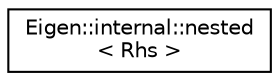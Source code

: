 digraph "Graphical Class Hierarchy"
{
  edge [fontname="Helvetica",fontsize="10",labelfontname="Helvetica",labelfontsize="10"];
  node [fontname="Helvetica",fontsize="10",shape=record];
  rankdir="LR";
  Node1 [label="Eigen::internal::nested\l\< Rhs \>",height=0.2,width=0.4,color="black", fillcolor="white", style="filled",URL="$struct_eigen_1_1internal_1_1nested.html"];
}
